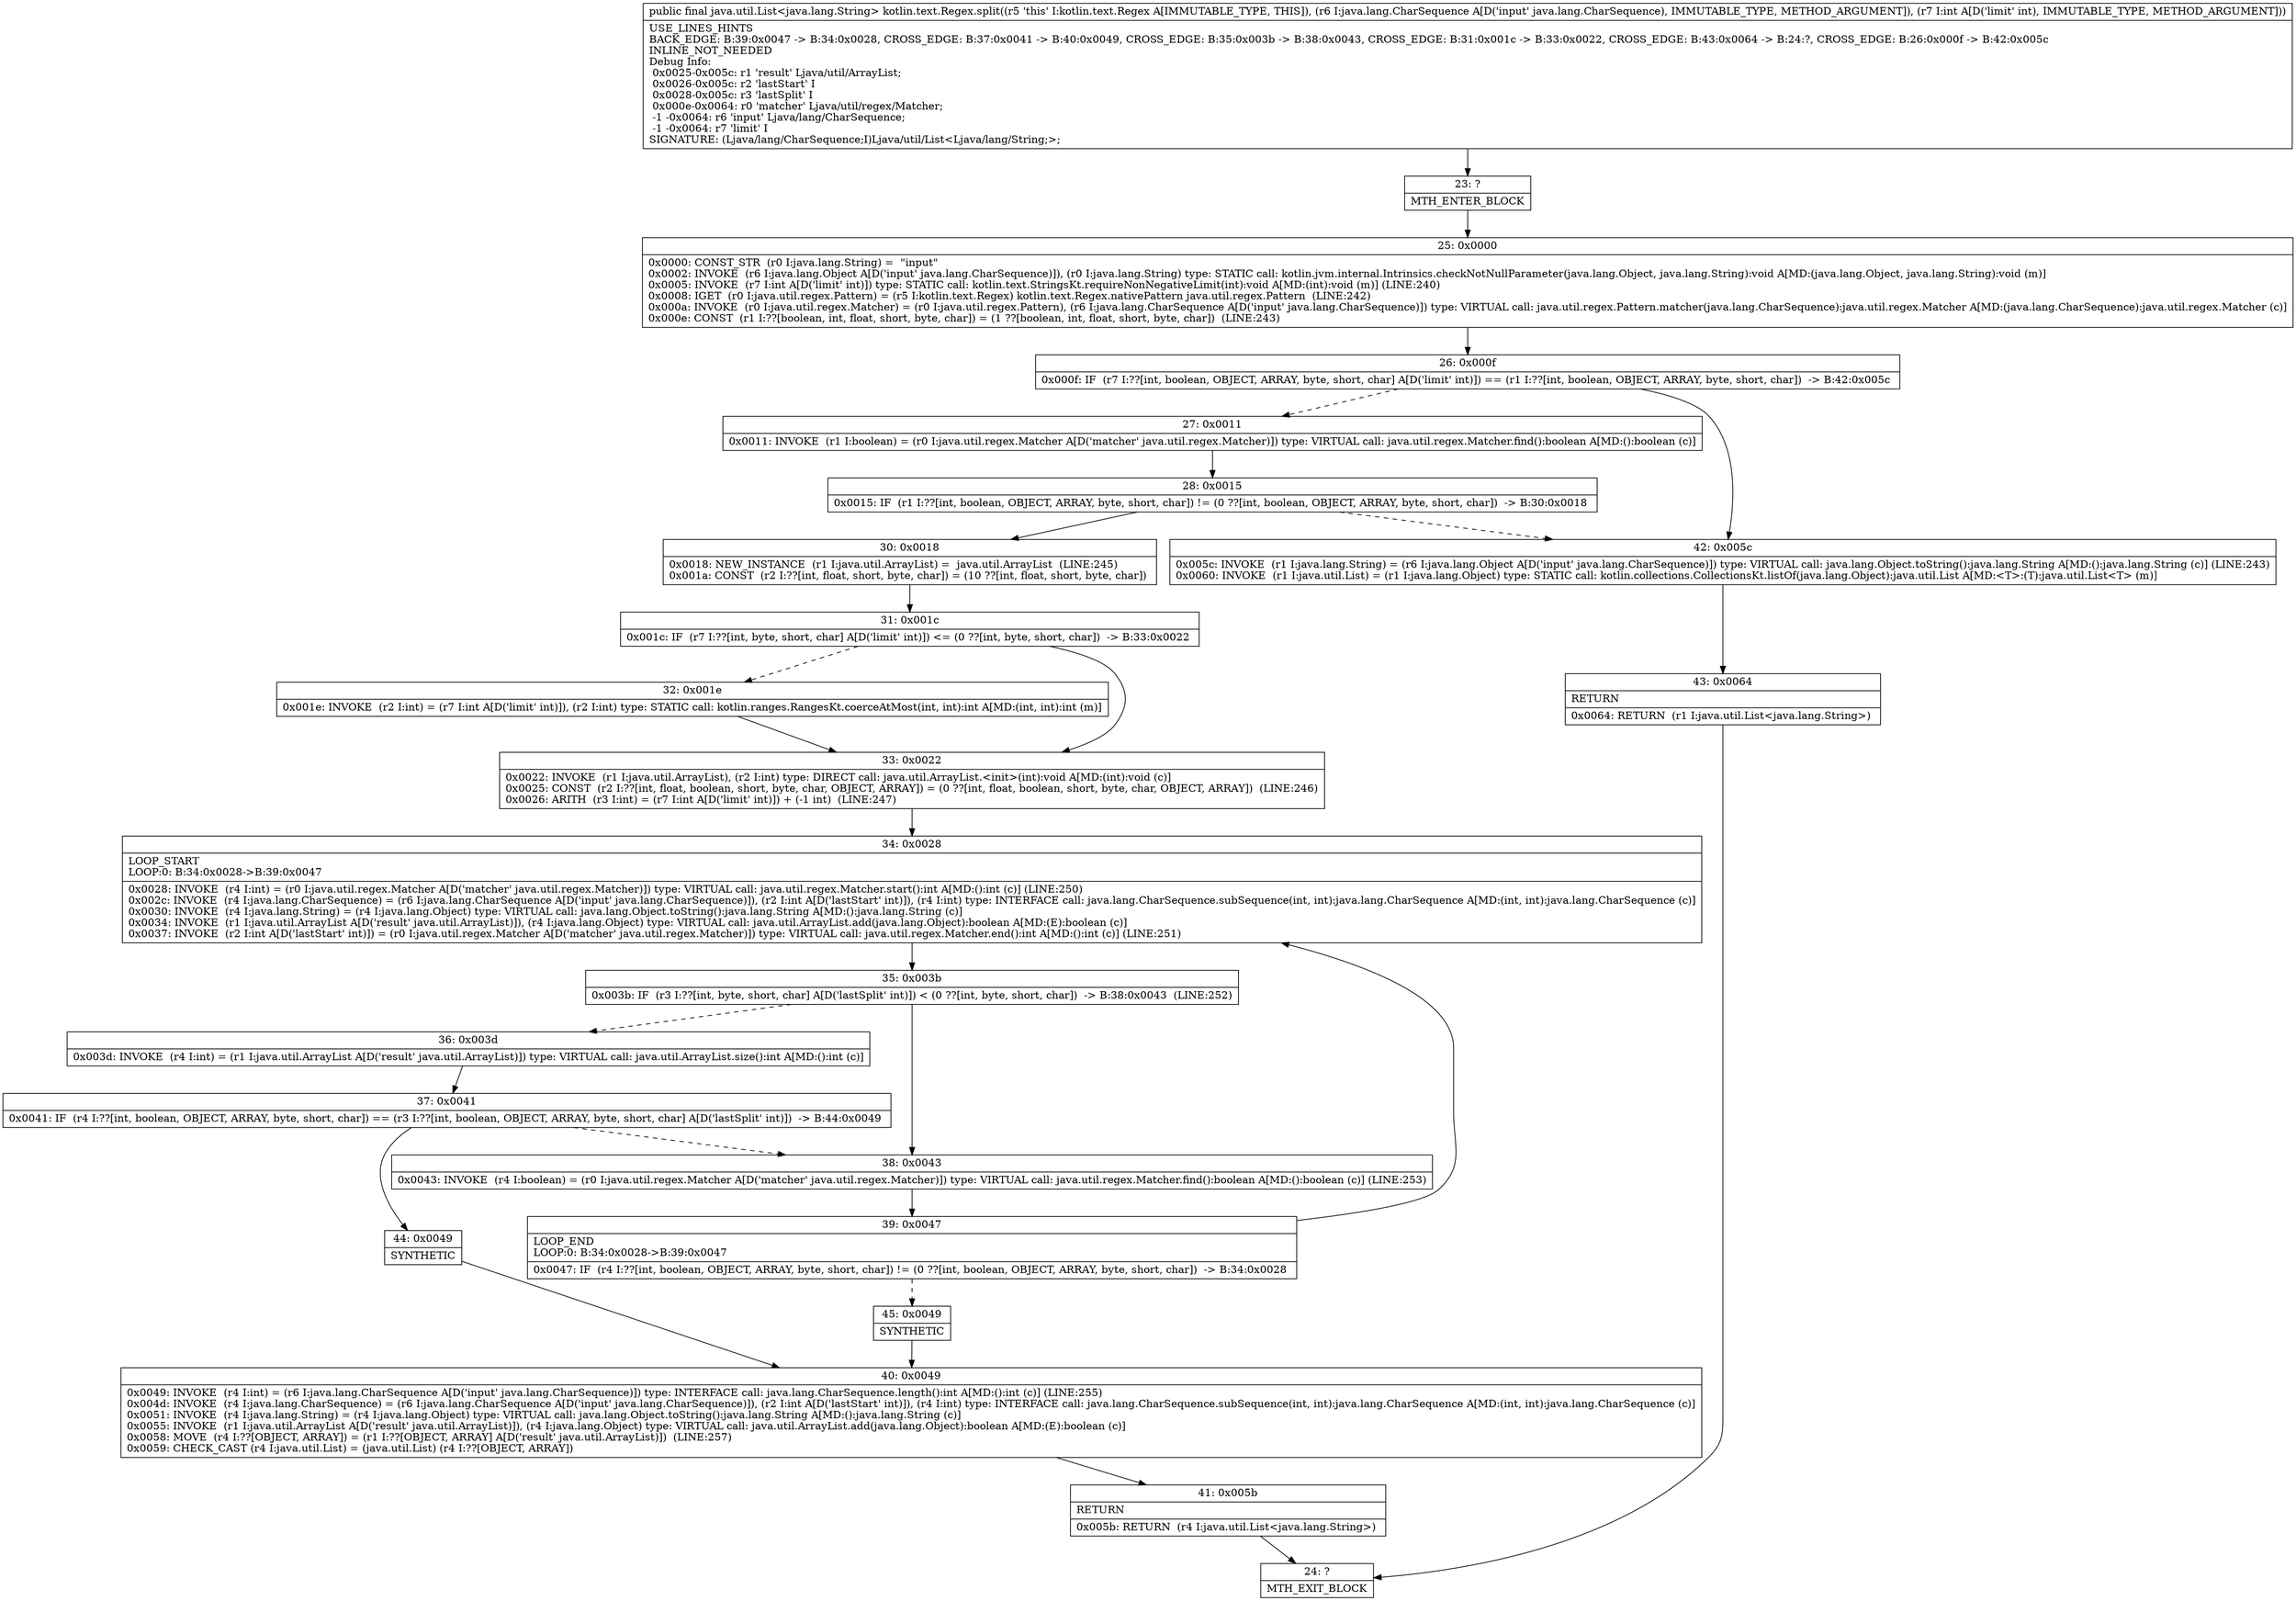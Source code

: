 digraph "CFG forkotlin.text.Regex.split(Ljava\/lang\/CharSequence;I)Ljava\/util\/List;" {
Node_23 [shape=record,label="{23\:\ ?|MTH_ENTER_BLOCK\l}"];
Node_25 [shape=record,label="{25\:\ 0x0000|0x0000: CONST_STR  (r0 I:java.lang.String) =  \"input\" \l0x0002: INVOKE  (r6 I:java.lang.Object A[D('input' java.lang.CharSequence)]), (r0 I:java.lang.String) type: STATIC call: kotlin.jvm.internal.Intrinsics.checkNotNullParameter(java.lang.Object, java.lang.String):void A[MD:(java.lang.Object, java.lang.String):void (m)]\l0x0005: INVOKE  (r7 I:int A[D('limit' int)]) type: STATIC call: kotlin.text.StringsKt.requireNonNegativeLimit(int):void A[MD:(int):void (m)] (LINE:240)\l0x0008: IGET  (r0 I:java.util.regex.Pattern) = (r5 I:kotlin.text.Regex) kotlin.text.Regex.nativePattern java.util.regex.Pattern  (LINE:242)\l0x000a: INVOKE  (r0 I:java.util.regex.Matcher) = (r0 I:java.util.regex.Pattern), (r6 I:java.lang.CharSequence A[D('input' java.lang.CharSequence)]) type: VIRTUAL call: java.util.regex.Pattern.matcher(java.lang.CharSequence):java.util.regex.Matcher A[MD:(java.lang.CharSequence):java.util.regex.Matcher (c)]\l0x000e: CONST  (r1 I:??[boolean, int, float, short, byte, char]) = (1 ??[boolean, int, float, short, byte, char])  (LINE:243)\l}"];
Node_26 [shape=record,label="{26\:\ 0x000f|0x000f: IF  (r7 I:??[int, boolean, OBJECT, ARRAY, byte, short, char] A[D('limit' int)]) == (r1 I:??[int, boolean, OBJECT, ARRAY, byte, short, char])  \-\> B:42:0x005c \l}"];
Node_27 [shape=record,label="{27\:\ 0x0011|0x0011: INVOKE  (r1 I:boolean) = (r0 I:java.util.regex.Matcher A[D('matcher' java.util.regex.Matcher)]) type: VIRTUAL call: java.util.regex.Matcher.find():boolean A[MD:():boolean (c)]\l}"];
Node_28 [shape=record,label="{28\:\ 0x0015|0x0015: IF  (r1 I:??[int, boolean, OBJECT, ARRAY, byte, short, char]) != (0 ??[int, boolean, OBJECT, ARRAY, byte, short, char])  \-\> B:30:0x0018 \l}"];
Node_30 [shape=record,label="{30\:\ 0x0018|0x0018: NEW_INSTANCE  (r1 I:java.util.ArrayList) =  java.util.ArrayList  (LINE:245)\l0x001a: CONST  (r2 I:??[int, float, short, byte, char]) = (10 ??[int, float, short, byte, char]) \l}"];
Node_31 [shape=record,label="{31\:\ 0x001c|0x001c: IF  (r7 I:??[int, byte, short, char] A[D('limit' int)]) \<= (0 ??[int, byte, short, char])  \-\> B:33:0x0022 \l}"];
Node_32 [shape=record,label="{32\:\ 0x001e|0x001e: INVOKE  (r2 I:int) = (r7 I:int A[D('limit' int)]), (r2 I:int) type: STATIC call: kotlin.ranges.RangesKt.coerceAtMost(int, int):int A[MD:(int, int):int (m)]\l}"];
Node_33 [shape=record,label="{33\:\ 0x0022|0x0022: INVOKE  (r1 I:java.util.ArrayList), (r2 I:int) type: DIRECT call: java.util.ArrayList.\<init\>(int):void A[MD:(int):void (c)]\l0x0025: CONST  (r2 I:??[int, float, boolean, short, byte, char, OBJECT, ARRAY]) = (0 ??[int, float, boolean, short, byte, char, OBJECT, ARRAY])  (LINE:246)\l0x0026: ARITH  (r3 I:int) = (r7 I:int A[D('limit' int)]) + (\-1 int)  (LINE:247)\l}"];
Node_34 [shape=record,label="{34\:\ 0x0028|LOOP_START\lLOOP:0: B:34:0x0028\-\>B:39:0x0047\l|0x0028: INVOKE  (r4 I:int) = (r0 I:java.util.regex.Matcher A[D('matcher' java.util.regex.Matcher)]) type: VIRTUAL call: java.util.regex.Matcher.start():int A[MD:():int (c)] (LINE:250)\l0x002c: INVOKE  (r4 I:java.lang.CharSequence) = (r6 I:java.lang.CharSequence A[D('input' java.lang.CharSequence)]), (r2 I:int A[D('lastStart' int)]), (r4 I:int) type: INTERFACE call: java.lang.CharSequence.subSequence(int, int):java.lang.CharSequence A[MD:(int, int):java.lang.CharSequence (c)]\l0x0030: INVOKE  (r4 I:java.lang.String) = (r4 I:java.lang.Object) type: VIRTUAL call: java.lang.Object.toString():java.lang.String A[MD:():java.lang.String (c)]\l0x0034: INVOKE  (r1 I:java.util.ArrayList A[D('result' java.util.ArrayList)]), (r4 I:java.lang.Object) type: VIRTUAL call: java.util.ArrayList.add(java.lang.Object):boolean A[MD:(E):boolean (c)]\l0x0037: INVOKE  (r2 I:int A[D('lastStart' int)]) = (r0 I:java.util.regex.Matcher A[D('matcher' java.util.regex.Matcher)]) type: VIRTUAL call: java.util.regex.Matcher.end():int A[MD:():int (c)] (LINE:251)\l}"];
Node_35 [shape=record,label="{35\:\ 0x003b|0x003b: IF  (r3 I:??[int, byte, short, char] A[D('lastSplit' int)]) \< (0 ??[int, byte, short, char])  \-\> B:38:0x0043  (LINE:252)\l}"];
Node_36 [shape=record,label="{36\:\ 0x003d|0x003d: INVOKE  (r4 I:int) = (r1 I:java.util.ArrayList A[D('result' java.util.ArrayList)]) type: VIRTUAL call: java.util.ArrayList.size():int A[MD:():int (c)]\l}"];
Node_37 [shape=record,label="{37\:\ 0x0041|0x0041: IF  (r4 I:??[int, boolean, OBJECT, ARRAY, byte, short, char]) == (r3 I:??[int, boolean, OBJECT, ARRAY, byte, short, char] A[D('lastSplit' int)])  \-\> B:44:0x0049 \l}"];
Node_44 [shape=record,label="{44\:\ 0x0049|SYNTHETIC\l}"];
Node_40 [shape=record,label="{40\:\ 0x0049|0x0049: INVOKE  (r4 I:int) = (r6 I:java.lang.CharSequence A[D('input' java.lang.CharSequence)]) type: INTERFACE call: java.lang.CharSequence.length():int A[MD:():int (c)] (LINE:255)\l0x004d: INVOKE  (r4 I:java.lang.CharSequence) = (r6 I:java.lang.CharSequence A[D('input' java.lang.CharSequence)]), (r2 I:int A[D('lastStart' int)]), (r4 I:int) type: INTERFACE call: java.lang.CharSequence.subSequence(int, int):java.lang.CharSequence A[MD:(int, int):java.lang.CharSequence (c)]\l0x0051: INVOKE  (r4 I:java.lang.String) = (r4 I:java.lang.Object) type: VIRTUAL call: java.lang.Object.toString():java.lang.String A[MD:():java.lang.String (c)]\l0x0055: INVOKE  (r1 I:java.util.ArrayList A[D('result' java.util.ArrayList)]), (r4 I:java.lang.Object) type: VIRTUAL call: java.util.ArrayList.add(java.lang.Object):boolean A[MD:(E):boolean (c)]\l0x0058: MOVE  (r4 I:??[OBJECT, ARRAY]) = (r1 I:??[OBJECT, ARRAY] A[D('result' java.util.ArrayList)])  (LINE:257)\l0x0059: CHECK_CAST (r4 I:java.util.List) = (java.util.List) (r4 I:??[OBJECT, ARRAY]) \l}"];
Node_41 [shape=record,label="{41\:\ 0x005b|RETURN\l|0x005b: RETURN  (r4 I:java.util.List\<java.lang.String\>) \l}"];
Node_24 [shape=record,label="{24\:\ ?|MTH_EXIT_BLOCK\l}"];
Node_38 [shape=record,label="{38\:\ 0x0043|0x0043: INVOKE  (r4 I:boolean) = (r0 I:java.util.regex.Matcher A[D('matcher' java.util.regex.Matcher)]) type: VIRTUAL call: java.util.regex.Matcher.find():boolean A[MD:():boolean (c)] (LINE:253)\l}"];
Node_39 [shape=record,label="{39\:\ 0x0047|LOOP_END\lLOOP:0: B:34:0x0028\-\>B:39:0x0047\l|0x0047: IF  (r4 I:??[int, boolean, OBJECT, ARRAY, byte, short, char]) != (0 ??[int, boolean, OBJECT, ARRAY, byte, short, char])  \-\> B:34:0x0028 \l}"];
Node_45 [shape=record,label="{45\:\ 0x0049|SYNTHETIC\l}"];
Node_42 [shape=record,label="{42\:\ 0x005c|0x005c: INVOKE  (r1 I:java.lang.String) = (r6 I:java.lang.Object A[D('input' java.lang.CharSequence)]) type: VIRTUAL call: java.lang.Object.toString():java.lang.String A[MD:():java.lang.String (c)] (LINE:243)\l0x0060: INVOKE  (r1 I:java.util.List) = (r1 I:java.lang.Object) type: STATIC call: kotlin.collections.CollectionsKt.listOf(java.lang.Object):java.util.List A[MD:\<T\>:(T):java.util.List\<T\> (m)]\l}"];
Node_43 [shape=record,label="{43\:\ 0x0064|RETURN\l|0x0064: RETURN  (r1 I:java.util.List\<java.lang.String\>) \l}"];
MethodNode[shape=record,label="{public final java.util.List\<java.lang.String\> kotlin.text.Regex.split((r5 'this' I:kotlin.text.Regex A[IMMUTABLE_TYPE, THIS]), (r6 I:java.lang.CharSequence A[D('input' java.lang.CharSequence), IMMUTABLE_TYPE, METHOD_ARGUMENT]), (r7 I:int A[D('limit' int), IMMUTABLE_TYPE, METHOD_ARGUMENT]))  | USE_LINES_HINTS\lBACK_EDGE: B:39:0x0047 \-\> B:34:0x0028, CROSS_EDGE: B:37:0x0041 \-\> B:40:0x0049, CROSS_EDGE: B:35:0x003b \-\> B:38:0x0043, CROSS_EDGE: B:31:0x001c \-\> B:33:0x0022, CROSS_EDGE: B:43:0x0064 \-\> B:24:?, CROSS_EDGE: B:26:0x000f \-\> B:42:0x005c\lINLINE_NOT_NEEDED\lDebug Info:\l  0x0025\-0x005c: r1 'result' Ljava\/util\/ArrayList;\l  0x0026\-0x005c: r2 'lastStart' I\l  0x0028\-0x005c: r3 'lastSplit' I\l  0x000e\-0x0064: r0 'matcher' Ljava\/util\/regex\/Matcher;\l  \-1 \-0x0064: r6 'input' Ljava\/lang\/CharSequence;\l  \-1 \-0x0064: r7 'limit' I\lSIGNATURE: (Ljava\/lang\/CharSequence;I)Ljava\/util\/List\<Ljava\/lang\/String;\>;\l}"];
MethodNode -> Node_23;Node_23 -> Node_25;
Node_25 -> Node_26;
Node_26 -> Node_27[style=dashed];
Node_26 -> Node_42;
Node_27 -> Node_28;
Node_28 -> Node_30;
Node_28 -> Node_42[style=dashed];
Node_30 -> Node_31;
Node_31 -> Node_32[style=dashed];
Node_31 -> Node_33;
Node_32 -> Node_33;
Node_33 -> Node_34;
Node_34 -> Node_35;
Node_35 -> Node_36[style=dashed];
Node_35 -> Node_38;
Node_36 -> Node_37;
Node_37 -> Node_38[style=dashed];
Node_37 -> Node_44;
Node_44 -> Node_40;
Node_40 -> Node_41;
Node_41 -> Node_24;
Node_38 -> Node_39;
Node_39 -> Node_34;
Node_39 -> Node_45[style=dashed];
Node_45 -> Node_40;
Node_42 -> Node_43;
Node_43 -> Node_24;
}

